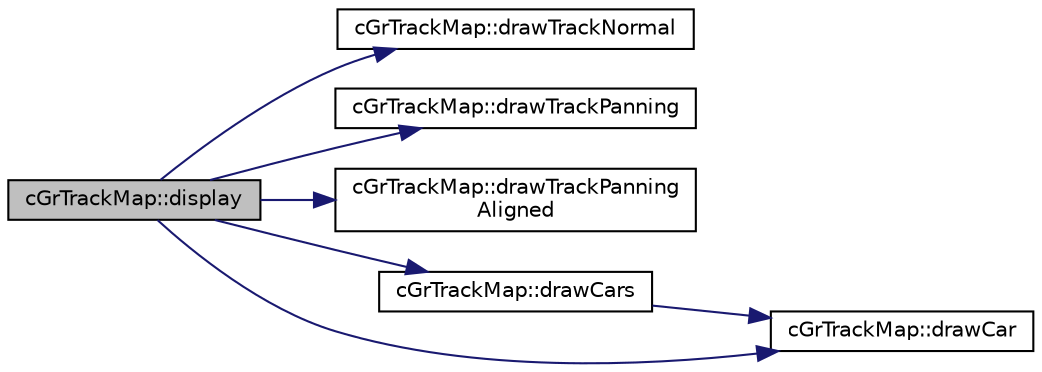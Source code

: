 digraph "cGrTrackMap::display"
{
  edge [fontname="Helvetica",fontsize="10",labelfontname="Helvetica",labelfontsize="10"];
  node [fontname="Helvetica",fontsize="10",shape=record];
  rankdir="LR";
  Node1 [label="cGrTrackMap::display",height=0.2,width=0.4,color="black", fillcolor="grey75", style="filled", fontcolor="black"];
  Node1 -> Node2 [color="midnightblue",fontsize="10",style="solid",fontname="Helvetica"];
  Node2 [label="cGrTrackMap::drawTrackNormal",height=0.2,width=0.4,color="black", fillcolor="white", style="filled",URL="$classc_gr_track_map.html#a9635dd8a1172d1df238382c0acac7d3d"];
  Node1 -> Node3 [color="midnightblue",fontsize="10",style="solid",fontname="Helvetica"];
  Node3 [label="cGrTrackMap::drawTrackPanning",height=0.2,width=0.4,color="black", fillcolor="white", style="filled",URL="$classc_gr_track_map.html#a40c1d5b705f45260ca925dbfa651d36f"];
  Node1 -> Node4 [color="midnightblue",fontsize="10",style="solid",fontname="Helvetica"];
  Node4 [label="cGrTrackMap::drawTrackPanning\lAligned",height=0.2,width=0.4,color="black", fillcolor="white", style="filled",URL="$classc_gr_track_map.html#ae5c09f90a69caabbbac40e41af218abb"];
  Node1 -> Node5 [color="midnightblue",fontsize="10",style="solid",fontname="Helvetica"];
  Node5 [label="cGrTrackMap::drawCars",height=0.2,width=0.4,color="black", fillcolor="white", style="filled",URL="$classc_gr_track_map.html#aa35914a2320a8e7d7b4896e654a30cce"];
  Node5 -> Node6 [color="midnightblue",fontsize="10",style="solid",fontname="Helvetica"];
  Node6 [label="cGrTrackMap::drawCar",height=0.2,width=0.4,color="black", fillcolor="white", style="filled",URL="$classc_gr_track_map.html#abadba2fbe343a188a0d0904870ebac88"];
  Node1 -> Node6 [color="midnightblue",fontsize="10",style="solid",fontname="Helvetica"];
}
